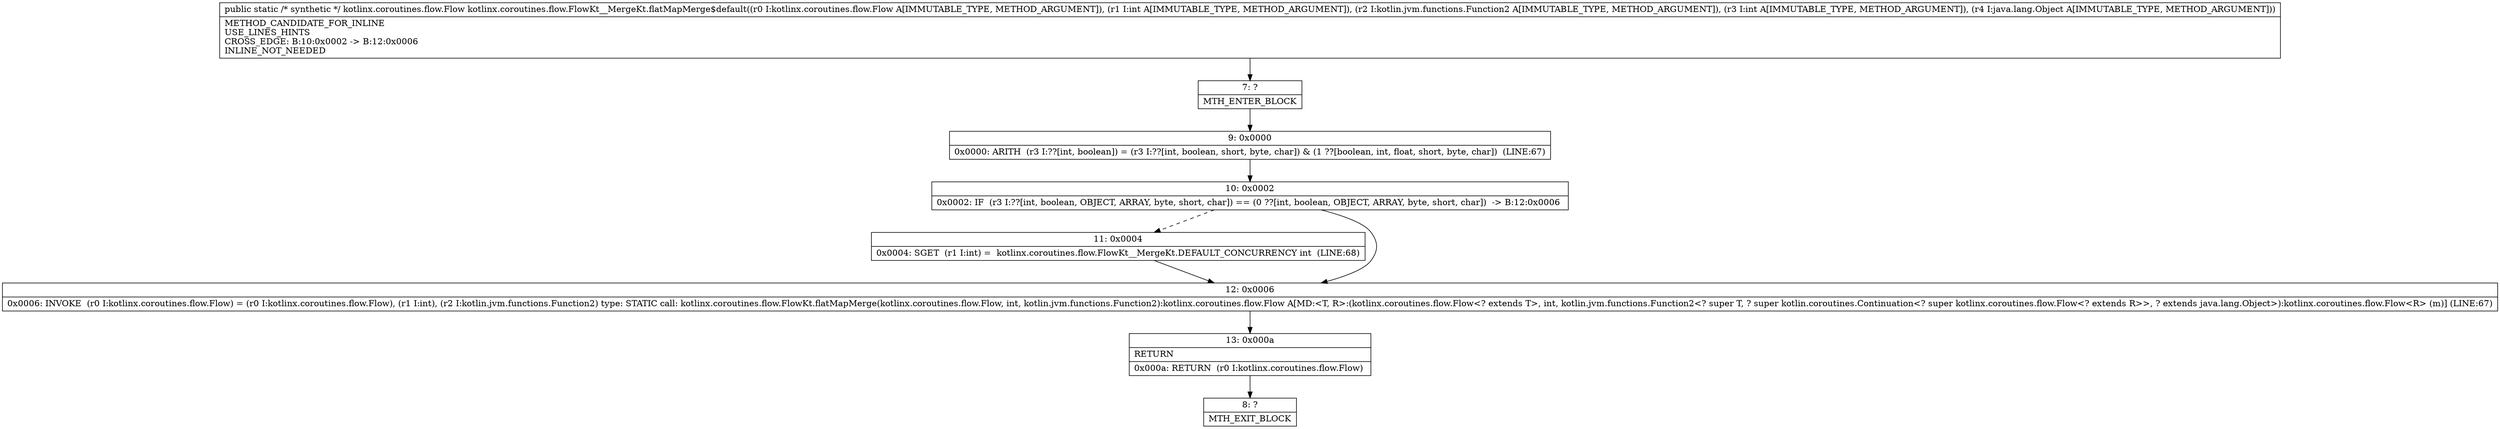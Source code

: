 digraph "CFG forkotlinx.coroutines.flow.FlowKt__MergeKt.flatMapMerge$default(Lkotlinx\/coroutines\/flow\/Flow;ILkotlin\/jvm\/functions\/Function2;ILjava\/lang\/Object;)Lkotlinx\/coroutines\/flow\/Flow;" {
Node_7 [shape=record,label="{7\:\ ?|MTH_ENTER_BLOCK\l}"];
Node_9 [shape=record,label="{9\:\ 0x0000|0x0000: ARITH  (r3 I:??[int, boolean]) = (r3 I:??[int, boolean, short, byte, char]) & (1 ??[boolean, int, float, short, byte, char])  (LINE:67)\l}"];
Node_10 [shape=record,label="{10\:\ 0x0002|0x0002: IF  (r3 I:??[int, boolean, OBJECT, ARRAY, byte, short, char]) == (0 ??[int, boolean, OBJECT, ARRAY, byte, short, char])  \-\> B:12:0x0006 \l}"];
Node_11 [shape=record,label="{11\:\ 0x0004|0x0004: SGET  (r1 I:int) =  kotlinx.coroutines.flow.FlowKt__MergeKt.DEFAULT_CONCURRENCY int  (LINE:68)\l}"];
Node_12 [shape=record,label="{12\:\ 0x0006|0x0006: INVOKE  (r0 I:kotlinx.coroutines.flow.Flow) = (r0 I:kotlinx.coroutines.flow.Flow), (r1 I:int), (r2 I:kotlin.jvm.functions.Function2) type: STATIC call: kotlinx.coroutines.flow.FlowKt.flatMapMerge(kotlinx.coroutines.flow.Flow, int, kotlin.jvm.functions.Function2):kotlinx.coroutines.flow.Flow A[MD:\<T, R\>:(kotlinx.coroutines.flow.Flow\<? extends T\>, int, kotlin.jvm.functions.Function2\<? super T, ? super kotlin.coroutines.Continuation\<? super kotlinx.coroutines.flow.Flow\<? extends R\>\>, ? extends java.lang.Object\>):kotlinx.coroutines.flow.Flow\<R\> (m)] (LINE:67)\l}"];
Node_13 [shape=record,label="{13\:\ 0x000a|RETURN\l|0x000a: RETURN  (r0 I:kotlinx.coroutines.flow.Flow) \l}"];
Node_8 [shape=record,label="{8\:\ ?|MTH_EXIT_BLOCK\l}"];
MethodNode[shape=record,label="{public static \/* synthetic *\/ kotlinx.coroutines.flow.Flow kotlinx.coroutines.flow.FlowKt__MergeKt.flatMapMerge$default((r0 I:kotlinx.coroutines.flow.Flow A[IMMUTABLE_TYPE, METHOD_ARGUMENT]), (r1 I:int A[IMMUTABLE_TYPE, METHOD_ARGUMENT]), (r2 I:kotlin.jvm.functions.Function2 A[IMMUTABLE_TYPE, METHOD_ARGUMENT]), (r3 I:int A[IMMUTABLE_TYPE, METHOD_ARGUMENT]), (r4 I:java.lang.Object A[IMMUTABLE_TYPE, METHOD_ARGUMENT]))  | METHOD_CANDIDATE_FOR_INLINE\lUSE_LINES_HINTS\lCROSS_EDGE: B:10:0x0002 \-\> B:12:0x0006\lINLINE_NOT_NEEDED\l}"];
MethodNode -> Node_7;Node_7 -> Node_9;
Node_9 -> Node_10;
Node_10 -> Node_11[style=dashed];
Node_10 -> Node_12;
Node_11 -> Node_12;
Node_12 -> Node_13;
Node_13 -> Node_8;
}

